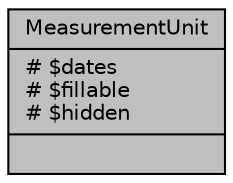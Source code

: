 digraph "MeasurementUnit"
{
 // LATEX_PDF_SIZE
  bgcolor="transparent";
  edge [fontname="Helvetica",fontsize="10",labelfontname="Helvetica",labelfontsize="10"];
  node [fontname="Helvetica",fontsize="10",shape=record];
  Node1 [label="{MeasurementUnit\n|# $dates\l# $fillable\l# $hidden\l|}",height=0.2,width=0.4,color="black", fillcolor="grey75", style="filled", fontcolor="black",tooltip="Datos de las unidades de medida."];
}
